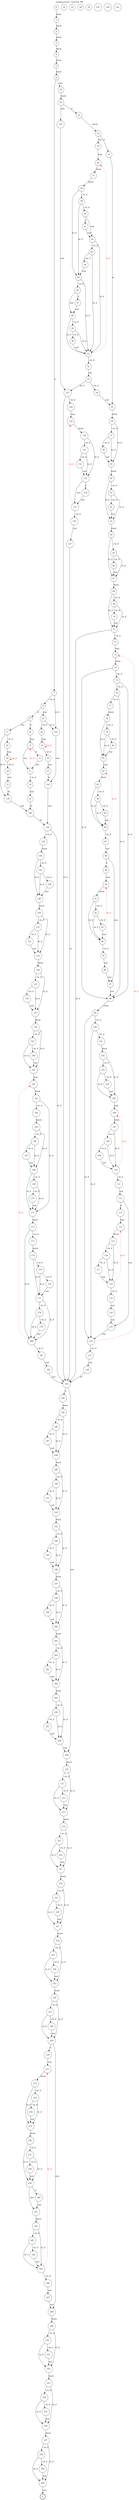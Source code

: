 digraph finite_state_machine {
    label = "mozjpeg.wasm - function 189"
    labelloc =  t
    labelfontsize = 16
    labelfontcolor = black
    labelfontname = "Helvetica"
    node [shape = doublecircle]; E ;
node [shape=circle, fontcolor=black, style="", label="0"]0
node [shape=circle, fontcolor=black, style="", label="1"]1
node [shape=circle, fontcolor=black, style="", label="2"]2
node [shape=circle, fontcolor=black, style="", label="3"]3
node [shape=circle, fontcolor=black, style="", label="4"]4
node [shape=circle, fontcolor=black, style="", label="5"]5
node [shape=circle, fontcolor=black, style="", label="6"]6
node [shape=circle, fontcolor=black, style="", label="7"]7
node [shape=circle, fontcolor=black, style="", label="8"]8
node [shape=circle, fontcolor=black, style="", label="9"]9
node [shape=circle, fontcolor=black, style="", label="10"]10
node [shape=circle, fontcolor=black, style="", label="11"]11
node [shape=circle, fontcolor=black, style="", label="12"]12
node [shape=circle, fontcolor=black, style="", label="13"]13
node [shape=circle, fontcolor=black, style="", label="14"]14
node [shape=circle, fontcolor=black, style="", label="15"]15
node [shape=circle, fontcolor=black, style="", label="16"]16
node [shape=circle, fontcolor=black, style="", label="17"]17
node [shape=circle, fontcolor=black, style="", label="18"]18
node [shape=circle, fontcolor=black, style="", label="19"]19
node [shape=circle, fontcolor=black, style="", label="20"]20
node [shape=circle, fontcolor=black, style="", label="21"]21
node [shape=circle, fontcolor=black, style="", label="22"]22
node [shape=circle, fontcolor=black, style="", label="23"]23
node [shape=circle, fontcolor=black, style="", label="24"]24
node [shape=circle, fontcolor=black, style="", label="25"]25
node [shape=circle, fontcolor=black, style="", label="26"]26
node [shape=circle, fontcolor=black, style="", label="27"]27
node [shape=circle, fontcolor=black, style="", label="28"]28
node [shape=circle, fontcolor=black, style="", label="29"]29
node [shape=circle, fontcolor=black, style="", label="30"]30
node [shape=circle, fontcolor=black, style="", label="31"]31
node [shape=circle, fontcolor=black, style="", label="32"]32
node [shape=circle, fontcolor=black, style="", label="33"]33
node [shape=circle, fontcolor=black, style="", label="34"]34
node [shape=circle, fontcolor=black, style="", label="35"]35
node [shape=circle, fontcolor=black, style="", label="36"]36
node [shape=circle, fontcolor=black, style="", label="37"]37
node [shape=circle, fontcolor=black, style="", label="38"]38
node [shape=circle, fontcolor=black, style="", label="39"]39
node [shape=circle, fontcolor=black, style="", label="40"]40
node [shape=circle, fontcolor=black, style="", label="41"]41
node [shape=circle, fontcolor=black, style="", label="42"]42
node [shape=circle, fontcolor=black, style="", label="43"]43
node [shape=circle, fontcolor=black, style="", label="44"]44
node [shape=circle, fontcolor=black, style="", label="45"]45
node [shape=circle, fontcolor=black, style="", label="46"]46
node [shape=circle, fontcolor=black, style="", label="47"]47
node [shape=circle, fontcolor=black, style="", label="48"]48
node [shape=circle, fontcolor=black, style="", label="49"]49
node [shape=circle, fontcolor=black, style="", label="50"]50
node [shape=circle, fontcolor=black, style="", label="51"]51
node [shape=circle, fontcolor=black, style="", label="52"]52
node [shape=circle, fontcolor=black, style="", label="53"]53
node [shape=circle, fontcolor=black, style="", label="54"]54
node [shape=circle, fontcolor=black, style="", label="55"]55
node [shape=circle, fontcolor=black, style="", label="56"]56
node [shape=circle, fontcolor=black, style="", label="57"]57
node [shape=circle, fontcolor=black, style="", label="58"]58
node [shape=circle, fontcolor=black, style="", label="59"]59
node [shape=circle, fontcolor=black, style="", label="60"]60
node [shape=circle, fontcolor=black, style="", label="61"]61
node [shape=circle, fontcolor=black, style="", label="62"]62
node [shape=circle, fontcolor=black, style="", label="63"]63
node [shape=circle, fontcolor=black, style="", label="64"]64
node [shape=circle, fontcolor=black, style="", label="65"]65
node [shape=circle, fontcolor=black, style="", label="66"]66
node [shape=circle, fontcolor=black, style="", label="67"]67
node [shape=circle, fontcolor=black, style="", label="68"]68
node [shape=circle, fontcolor=black, style="", label="69"]69
node [shape=circle, fontcolor=black, style="", label="70"]70
node [shape=circle, fontcolor=black, style="", label="71"]71
node [shape=circle, fontcolor=black, style="", label="72"]72
node [shape=circle, fontcolor=black, style="", label="73"]73
node [shape=circle, fontcolor=black, style="", label="74"]74
node [shape=circle, fontcolor=black, style="", label="75"]75
node [shape=circle, fontcolor=black, style="", label="76"]76
node [shape=circle, fontcolor=black, style="", label="77"]77
node [shape=circle, fontcolor=black, style="", label="78"]78
node [shape=circle, fontcolor=black, style="", label="79"]79
node [shape=circle, fontcolor=black, style="", label="80"]80
node [shape=circle, fontcolor=black, style="", label="81"]81
node [shape=circle, fontcolor=black, style="", label="82"]82
node [shape=circle, fontcolor=black, style="", label="83"]83
node [shape=circle, fontcolor=black, style="", label="84"]84
node [shape=circle, fontcolor=black, style="", label="85"]85
node [shape=circle, fontcolor=black, style="", label="86"]86
node [shape=circle, fontcolor=black, style="", label="87"]87
node [shape=circle, fontcolor=black, style="", label="88"]88
node [shape=circle, fontcolor=black, style="", label="89"]89
node [shape=circle, fontcolor=black, style="", label="90"]90
node [shape=circle, fontcolor=black, style="", label="91"]91
node [shape=circle, fontcolor=black, style="", label="92"]92
node [shape=circle, fontcolor=black, style="", label="93"]93
node [shape=circle, fontcolor=black, style="", label="94"]94
node [shape=circle, fontcolor=black, style="", label="95"]95
node [shape=circle, fontcolor=black, style="", label="96"]96
node [shape=circle, fontcolor=black, style="", label="97"]97
node [shape=circle, fontcolor=black, style="", label="98"]98
node [shape=circle, fontcolor=black, style="", label="99"]99
node [shape=circle, fontcolor=black, style="", label="100"]100
node [shape=circle, fontcolor=black, style="", label="101"]101
node [shape=circle, fontcolor=black, style="", label="102"]102
node [shape=circle, fontcolor=black, style="", label="103"]103
node [shape=circle, fontcolor=black, style="", label="104"]104
node [shape=circle, fontcolor=black, style="", label="105"]105
node [shape=circle, fontcolor=black, style="", label="106"]106
node [shape=circle, fontcolor=black, style="", label="107"]107
node [shape=circle, fontcolor=black, style="", label="108"]108
node [shape=circle, fontcolor=black, style="", label="109"]109
node [shape=circle, fontcolor=black, style="", label="110"]110
node [shape=circle, fontcolor=black, style="", label="111"]111
node [shape=circle, fontcolor=black, style="", label="112"]112
node [shape=circle, fontcolor=black, style="", label="113"]113
node [shape=circle, fontcolor=black, style="", label="114"]114
node [shape=circle, fontcolor=black, style="", label="115"]115
node [shape=circle, fontcolor=black, style="", label="116"]116
node [shape=circle, fontcolor=black, style="", label="117"]117
node [shape=circle, fontcolor=black, style="", label="118"]118
node [shape=circle, fontcolor=black, style="", label="119"]119
node [shape=circle, fontcolor=black, style="", label="120"]120
node [shape=circle, fontcolor=black, style="", label="121"]121
node [shape=circle, fontcolor=black, style="", label="122"]122
node [shape=circle, fontcolor=black, style="", label="123"]123
node [shape=circle, fontcolor=black, style="", label="124"]124
node [shape=circle, fontcolor=black, style="", label="125"]125
node [shape=circle, fontcolor=black, style="", label="126"]126
node [shape=circle, fontcolor=black, style="", label="127"]127
node [shape=circle, fontcolor=black, style="", label="128"]128
node [shape=circle, fontcolor=black, style="", label="129"]129
node [shape=circle, fontcolor=black, style="", label="130"]130
node [shape=circle, fontcolor=black, style="", label="131"]131
node [shape=circle, fontcolor=black, style="", label="132"]132
node [shape=circle, fontcolor=black, style="", label="133"]133
node [shape=circle, fontcolor=black, style="", label="134"]134
node [shape=circle, fontcolor=black, style="", label="135"]135
node [shape=circle, fontcolor=black, style="", label="136"]136
node [shape=circle, fontcolor=black, style="", label="137"]137
node [shape=circle, fontcolor=black, style="", label="138"]138
node [shape=circle, fontcolor=black, style="", label="139"]139
node [shape=circle, fontcolor=black, style="", label="140"]140
node [shape=circle, fontcolor=black, style="", label="141"]141
node [shape=circle, fontcolor=black, style="", label="142"]142
node [shape=circle, fontcolor=black, style="", label="143"]143
node [shape=circle, fontcolor=black, style="", label="144"]144
node [shape=circle, fontcolor=black, style="", label="145"]145
node [shape=circle, fontcolor=black, style="", label="146"]146
node [shape=circle, fontcolor=black, style="", label="147"]147
node [shape=circle, fontcolor=black, style="", label="148"]148
node [shape=circle, fontcolor=black, style="", label="149"]149
node [shape=circle, fontcolor=black, style="", label="150"]150
node [shape=circle, fontcolor=black, style="", label="151"]151
node [shape=circle, fontcolor=black, style="", label="152"]152
node [shape=circle, fontcolor=black, style="", label="153"]153
node [shape=circle, fontcolor=black, style="", label="154"]154
node [shape=circle, fontcolor=black, style="", label="155"]155
node [shape=circle, fontcolor=black, style="", label="156"]156
node [shape=circle, fontcolor=black, style="", label="157"]157
node [shape=circle, fontcolor=black, style="", label="158"]158
node [shape=circle, fontcolor=black, style="", label="159"]159
node [shape=circle, fontcolor=black, style="", label="160"]160
node [shape=circle, fontcolor=black, style="", label="161"]161
node [shape=circle, fontcolor=black, style="", label="162"]162
node [shape=circle, fontcolor=black, style="", label="163"]163
node [shape=circle, fontcolor=black, style="", label="164"]164
node [shape=circle, fontcolor=black, style="", label="165"]165
node [shape=circle, fontcolor=black, style="", label="166"]166
node [shape=circle, fontcolor=black, style="", label="167"]167
node [shape=circle, fontcolor=black, style="", label="168"]168
node [shape=circle, fontcolor=black, style="", label="169"]169
node [shape=circle, fontcolor=black, style="", label="170"]170
node [shape=circle, fontcolor=black, style="", label="171"]171
node [shape=circle, fontcolor=black, style="", label="172"]172
node [shape=circle, fontcolor=black, style="", label="173"]173
node [shape=circle, fontcolor=black, style="", label="174"]174
node [shape=circle, fontcolor=black, style="", label="175"]175
node [shape=circle, fontcolor=black, style="", label="176"]176
node [shape=circle, fontcolor=black, style="", label="177"]177
node [shape=circle, fontcolor=black, style="", label="178"]178
node [shape=circle, fontcolor=black, style="", label="179"]179
node [shape=circle, fontcolor=black, style="", label="180"]180
node [shape=circle, fontcolor=black, style="", label="181"]181
node [shape=circle, fontcolor=black, style="", label="182"]182
node [shape=circle, fontcolor=black, style="", label="183"]183
node [shape=circle, fontcolor=black, style="", label="184"]184
node [shape=circle, fontcolor=black, style="", label="185"]185
node [shape=circle, fontcolor=black, style="", label="186"]186
node [shape=circle, fontcolor=black, style="", label="187"]187
node [shape=circle, fontcolor=black, style="", label="188"]188
node [shape=circle, fontcolor=black, style="", label="189"]189
node [shape=circle, fontcolor=black, style="", label="190"]190
node [shape=circle, fontcolor=black, style="", label="191"]191
node [shape=circle, fontcolor=black, style="", label="192"]192
node [shape=circle, fontcolor=black, style="", label="193"]193
node [shape=circle, fontcolor=black, style="", label="194"]194
node [shape=circle, fontcolor=black, style="", label="195"]195
node [shape=circle, fontcolor=black, style="", label="196"]196
node [shape=circle, fontcolor=black, style="", label="197"]197
node [shape=circle, fontcolor=black, style="", label="198"]198
node [shape=circle, fontcolor=black, style="", label="199"]199
node [shape=circle, fontcolor=black, style="", label="200"]200
node [shape=circle, fontcolor=black, style="", label="201"]201
node [shape=circle, fontcolor=black, style="", label="202"]202
node [shape=circle, fontcolor=black, style="", label="203"]203
node [shape=circle, fontcolor=black, style="", label="204"]204
node [shape=circle, fontcolor=black, style="", label="205"]205
node [shape=circle, fontcolor=black, style="", label="206"]206
node [shape=circle, fontcolor=black, style="", label="207"]207
node [shape=circle, fontcolor=black, style="", label="208"]208
node [shape=circle, fontcolor=black, style="", label="209"]209
node [shape=circle, fontcolor=black, style="", label="210"]210
node [shape=circle, fontcolor=black, style="", label="211"]211
node [shape=circle, fontcolor=black, style="", label="212"]212
node [shape=circle, fontcolor=black, style="", label="213"]213
node [shape=circle, fontcolor=black, style="", label="214"]214
node [shape=circle, fontcolor=black, style="", label="215"]215
node [shape=circle, fontcolor=black, style="", label="216"]216
node [shape=circle, fontcolor=black, style="", label="217"]217
node [shape=circle, fontcolor=black, style="", label="218"]218
node [shape=circle, fontcolor=black, style="", label="219"]219
node [shape=circle, fontcolor=black, style="", label="220"]220
node [shape=circle, fontcolor=black, style="", label="221"]221
node [shape=circle, fontcolor=black, style="", label="222"]222
node [shape=circle, fontcolor=black, style="", label="223"]223
node [shape=circle, fontcolor=black, style="", label="224"]224
node [shape=circle, fontcolor=black, style="", label="225"]225
node [shape=circle, fontcolor=black, style="", label="226"]226
node [shape=circle, fontcolor=black, style="", label="227"]227
node [shape=circle, fontcolor=black, style="", label="228"]228
node [shape=circle, fontcolor=black, style="", label="229"]229
node [shape=circle, fontcolor=black, style="", label="230"]230
node [shape=circle, fontcolor=black, style="", label="231"]231
node [shape=circle, fontcolor=black, style="", label="232"]232
node [shape=circle, fontcolor=black, style="", label="233"]233
node [shape=circle, fontcolor=black, style="", label="234"]234
node [shape=circle, fontcolor=black, style="", label="235"]235
node [shape=circle, fontcolor=black, style="", label="236"]236
node [shape=circle, fontcolor=black, style="", label="237"]237
node [shape=circle, fontcolor=black, style="", label="238"]238
node [shape=circle, fontcolor=black, style="", label="239"]239
node [shape=circle, fontcolor=black, style="", label="240"]240
node [shape=circle, fontcolor=black, style="", label="241"]241
node [shape=circle, fontcolor=black, style="", label="242"]242
node [shape=circle, fontcolor=black, style="", label="243"]243
node [shape=circle, fontcolor=black, style="", label="244"]244
node [shape=circle, fontcolor=black, style="", label="245"]245
node [shape=circle, fontcolor=black, style="", label="246"]246
node [shape=circle, fontcolor=black, style="", label="247"]247
node [shape=circle, fontcolor=black, style="", label="248"]248
node [shape=circle, fontcolor=black, style="", label="249"]249
node [shape=circle, fontcolor=black, style="", label="250"]250
node [shape=circle, fontcolor=black, style="", label="251"]251
node [shape=circle, fontcolor=black, style="", label="252"]252
node [shape=circle, fontcolor=black, style="", label="253"]253
node [shape=circle, fontcolor=black, style="", label="254"]254
node [shape=circle, fontcolor=black, style="", label="255"]255
node [shape=circle, fontcolor=black, style="", label="256"]256
node [shape=circle, fontcolor=black, style="", label="257"]257
node [shape=circle, fontcolor=black, style="", label="258"]258
node [shape=circle, fontcolor=black, style="", label="259"]259
node [shape=circle, fontcolor=black, style="", label="260"]260
node [shape=circle, fontcolor=black, style="", label="E"]E
    0 -> 1[label="block"];
    1 -> 2[label="block"];
    2 -> 3[label="block"];
    3 -> 4[label="block"];
    4 -> 5[label="block"];
    5 -> 6[label="block"];
    6 -> 7[label="if"];
    6 -> 29[label="else"];
    7 -> 8[label="~br_if"];
    7 -> 142[label="br_if"];
    8 -> 9[label="if"];
    8 -> 23[label="else"];
    9 -> 10[label="if"];
    9 -> 17[label="else"];
    10 -> 11[label="loop"];
    11 -> 12[label="if"];
    11 -> 13[label="else"];
    12 -> 13[label="end"];
    13 -> 14[label="~br_if"];
    13 -> 11[style="dashed" color="red" fontcolor="red" label="br_if"];
    14 -> 15[label="end"];
    15 -> 140[label="br"];
    17 -> 18[label="~br_if"];
    17 -> 139[label="br_if"];
    18 -> 19[label="loop"];
    19 -> 20[label="~br_if"];
    19 -> 19[style="dashed" color="red" fontcolor="red" label="br_if"];
    20 -> 21[label="end"];
    21 -> 139[label="br"];
    23 -> 24[label="~br_if"];
    23 -> 142[label="br_if"];
    24 -> 25[label="loop"];
    25 -> 26[label="~br_if"];
    25 -> 25[style="dashed" color="red" fontcolor="red" label="br_if"];
    26 -> 27[label="end"];
    27 -> 143[label="br"];
    29 -> 30[label="block"];
    30 -> 31[label="if"];
    30 -> 126[label="else"];
    31 -> 32[label="block"];
    32 -> 33[label="if"];
    32 -> 35[label="else"];
    33 -> 55[label="br"];
    35 -> 36[label="loop"];
    36 -> 37[label="block"];
    37 -> 38[label="block"];
    38 -> 39[label="~br_if"];
    38 -> 45[label="br_if"];
    39 -> 40[label="~br_if"];
    39 -> 45[label="br_if"];
    40 -> 41[label="if"];
    40 -> 42[label="else"];
    41 -> 42[label="end"];
    42 -> 43[label="~br_if"];
    42 -> 51[label="br_if"];
    43 -> 44[label="~br_if"];
    43 -> 51[label="br_if"];
    44 -> 45[label="end"];
    45 -> 46[label="~br_if"];
    45 -> 51[label="br_if"];
    46 -> 47[label="if"];
    46 -> 48[label="else"];
    47 -> 48[label="end"];
    48 -> 49[label="~br_if"];
    48 -> 51[label="br_if"];
    49 -> 50[label="~br_if"];
    49 -> 51[label="br_if"];
    50 -> 51[label="end"];
    51 -> 52[label="~br_if"];
    51 -> 36[style="dashed" color="red" fontcolor="red" label="br_if"];
    52 -> 53[label="end"];
    53 -> 54[label="~br_if"];
    53 -> 127[label="br_if"];
    54 -> 55[label="end"];
    55 -> 56[label="block"];
    56 -> 57[label="~br_if"];
    56 -> 59[label="br_if"];
    57 -> 58[label="~br_if"];
    57 -> 59[label="br_if"];
    58 -> 59[label="end"];
    59 -> 60[label="block"];
    60 -> 61[label="~br_if"];
    60 -> 63[label="br_if"];
    61 -> 62[label="~br_if"];
    61 -> 63[label="br_if"];
    62 -> 63[label="end"];
    63 -> 64[label="block"];
    64 -> 65[label="~br_if"];
    64 -> 67[label="br_if"];
    65 -> 66[label="~br_if"];
    65 -> 67[label="br_if"];
    66 -> 67[label="end"];
    67 -> 68[label="block"];
    68 -> 69[label="~br_if"];
    68 -> 71[label="br_if"];
    69 -> 70[label="~br_if"];
    69 -> 71[label="br_if"];
    70 -> 71[label="end"];
    71 -> 72[label="~br_if"];
    71 -> 183[label="br_if"];
    72 -> 73[label="loop"];
    73 -> 74[label="block"];
    74 -> 75[label="~br_if"];
    74 -> 98[label="br_if"];
    75 -> 76[label="~br_if"];
    75 -> 98[label="br_if"];
    76 -> 77[label="~br_if"];
    76 -> 98[label="br_if"];
    77 -> 78[label="block"];
    78 -> 79[label="~br_if"];
    78 -> 81[label="br_if"];
    79 -> 80[label="~br_if"];
    79 -> 81[label="br_if"];
    80 -> 81[label="end"];
    81 -> 82[label="loop"];
    82 -> 83[label="block"];
    83 -> 84[label="~br_if"];
    83 -> 86[label="br_if"];
    84 -> 85[label="~br_if"];
    84 -> 86[label="br_if"];
    85 -> 86[label="end"];
    86 -> 87[label="~br_if"];
    86 -> 82[style="dashed" color="red" fontcolor="red" label="br_if"];
    87 -> 88[label="end"];
    88 -> 89[label="if"];
    88 -> 97[label="else"];
    89 -> 90[label="loop"];
    90 -> 91[label="block"];
    91 -> 92[label="~br_if"];
    91 -> 94[label="br_if"];
    92 -> 93[label="~br_if"];
    92 -> 94[label="br_if"];
    93 -> 94[label="end"];
    94 -> 95[label="~br_if"];
    94 -> 90[style="dashed" color="red" fontcolor="red" label="br_if"];
    95 -> 96[label="end"];
    96 -> 97[label="end"];
    97 -> 98[label="end"];
    98 -> 99[label="block"];
    99 -> 100[label="~br_if"];
    99 -> 122[label="br_if"];
    100 -> 101[label="~br_if"];
    100 -> 122[label="br_if"];
    101 -> 102[label="block"];
    102 -> 103[label="~br_if"];
    102 -> 105[label="br_if"];
    103 -> 104[label="~br_if"];
    103 -> 105[label="br_if"];
    104 -> 105[label="end"];
    105 -> 106[label="loop"];
    106 -> 107[label="block"];
    107 -> 108[label="~br_if"];
    107 -> 110[label="br_if"];
    108 -> 109[label="~br_if"];
    108 -> 110[label="br_if"];
    109 -> 110[label="end"];
    110 -> 111[label="~br_if"];
    110 -> 106[style="dashed" color="red" fontcolor="red" label="br_if"];
    111 -> 112[label="end"];
    112 -> 113[label="if"];
    112 -> 121[label="else"];
    113 -> 114[label="loop"];
    114 -> 115[label="block"];
    115 -> 116[label="~br_if"];
    115 -> 118[label="br_if"];
    116 -> 117[label="~br_if"];
    116 -> 118[label="br_if"];
    117 -> 118[label="end"];
    118 -> 119[label="~br_if"];
    118 -> 114[style="dashed" color="red" fontcolor="red" label="br_if"];
    119 -> 120[label="end"];
    120 -> 121[label="end"];
    121 -> 122[label="end"];
    122 -> 123[label="~br_if"];
    122 -> 73[style="dashed" color="red" fontcolor="red" label="br_if"];
    123 -> 124[label="end"];
    124 -> 183[label="br"];
    126 -> 127[label="end"];
    127 -> 128[label="~br_if"];
    127 -> 183[label="br_if"];
    128 -> 129[label="loop"];
    129 -> 130[label="block"];
    130 -> 131[label="~br_if"];
    130 -> 133[label="br_if"];
    131 -> 132[label="~br_if"];
    131 -> 133[label="br_if"];
    132 -> 133[label="end"];
    133 -> 134[label="if"];
    133 -> 135[label="else"];
    134 -> 135[label="end"];
    135 -> 136[label="~br_if"];
    135 -> 129[style="dashed" color="red" fontcolor="red" label="br_if"];
    136 -> 137[label="end"];
    137 -> 183[label="br"];
    139 -> 140[label="end"];
    140 -> 144[label="br"];
    142 -> 143[label="end"];
    143 -> 144[label="end"];
    144 -> 145[label="~br_if"];
    144 -> 183[label="br_if"];
    145 -> 146[label="block"];
    146 -> 147[label="~br_if"];
    146 -> 149[label="br_if"];
    147 -> 148[label="~br_if"];
    147 -> 149[label="br_if"];
    148 -> 149[label="end"];
    149 -> 150[label="block"];
    150 -> 151[label="~br_if"];
    150 -> 153[label="br_if"];
    151 -> 152[label="~br_if"];
    151 -> 153[label="br_if"];
    152 -> 153[label="end"];
    153 -> 154[label="block"];
    154 -> 155[label="~br_if"];
    154 -> 157[label="br_if"];
    155 -> 156[label="~br_if"];
    155 -> 157[label="br_if"];
    156 -> 157[label="end"];
    157 -> 158[label="block"];
    158 -> 159[label="~br_if"];
    158 -> 161[label="br_if"];
    159 -> 160[label="~br_if"];
    159 -> 161[label="br_if"];
    160 -> 161[label="end"];
    161 -> 162[label="loop"];
    162 -> 163[label="block"];
    163 -> 164[label="~br_if"];
    163 -> 171[label="br_if"];
    164 -> 165[label="block"];
    165 -> 166[label="~br_if"];
    165 -> 168[label="br_if"];
    166 -> 167[label="~br_if"];
    166 -> 168[label="br_if"];
    167 -> 168[label="end"];
    168 -> 169[label="~br_if"];
    168 -> 171[label="br_if"];
    169 -> 170[label="~br_if"];
    169 -> 171[label="br_if"];
    170 -> 171[label="end"];
    171 -> 172[label="block"];
    172 -> 173[label="~br_if"];
    172 -> 180[label="br_if"];
    173 -> 174[label="block"];
    174 -> 175[label="~br_if"];
    174 -> 177[label="br_if"];
    175 -> 176[label="~br_if"];
    175 -> 177[label="br_if"];
    176 -> 177[label="end"];
    177 -> 178[label="~br_if"];
    177 -> 180[label="br_if"];
    178 -> 179[label="~br_if"];
    178 -> 180[label="br_if"];
    179 -> 180[label="end"];
    180 -> 181[label="~br_if"];
    180 -> 162[style="dashed" color="red" fontcolor="red" label="br_if"];
    181 -> 182[label="end"];
    182 -> 183[label="end"];
    183 -> 184[label="if"];
    183 -> 209[label="else"];
    184 -> 185[label="block"];
    185 -> 186[label="~br_if"];
    185 -> 188[label="br_if"];
    186 -> 187[label="~br_if"];
    186 -> 188[label="br_if"];
    187 -> 188[label="end"];
    188 -> 189[label="block"];
    189 -> 190[label="~br_if"];
    189 -> 192[label="br_if"];
    190 -> 191[label="~br_if"];
    190 -> 192[label="br_if"];
    191 -> 192[label="end"];
    192 -> 193[label="block"];
    193 -> 194[label="~br_if"];
    193 -> 196[label="br_if"];
    194 -> 195[label="~br_if"];
    194 -> 196[label="br_if"];
    195 -> 196[label="end"];
    196 -> 197[label="block"];
    197 -> 198[label="~br_if"];
    197 -> 200[label="br_if"];
    198 -> 199[label="~br_if"];
    198 -> 200[label="br_if"];
    199 -> 200[label="end"];
    200 -> 201[label="block"];
    201 -> 202[label="~br_if"];
    201 -> 204[label="br_if"];
    202 -> 203[label="~br_if"];
    202 -> 204[label="br_if"];
    203 -> 204[label="end"];
    204 -> 205[label="block"];
    205 -> 206[label="~br_if"];
    205 -> 208[label="br_if"];
    206 -> 207[label="~br_if"];
    206 -> 208[label="br_if"];
    207 -> 208[label="end"];
    208 -> 209[label="end"];
    209 -> 210[label="block"];
    210 -> 211[label="~br_if"];
    210 -> 213[label="br_if"];
    211 -> 212[label="~br_if"];
    211 -> 213[label="br_if"];
    212 -> 213[label="end"];
    213 -> 214[label="block"];
    214 -> 215[label="~br_if"];
    214 -> 217[label="br_if"];
    215 -> 216[label="~br_if"];
    215 -> 217[label="br_if"];
    216 -> 217[label="end"];
    217 -> 218[label="block"];
    218 -> 219[label="~br_if"];
    218 -> 221[label="br_if"];
    219 -> 220[label="~br_if"];
    219 -> 221[label="br_if"];
    220 -> 221[label="end"];
    221 -> 222[label="block"];
    222 -> 223[label="~br_if"];
    222 -> 225[label="br_if"];
    223 -> 224[label="~br_if"];
    223 -> 225[label="br_if"];
    224 -> 225[label="end"];
    225 -> 226[label="block"];
    226 -> 227[label="~br_if"];
    226 -> 229[label="br_if"];
    227 -> 228[label="~br_if"];
    227 -> 229[label="br_if"];
    228 -> 229[label="end"];
    229 -> 230[label="if"];
    229 -> 248[label="else"];
    230 -> 231[label="loop"];
    231 -> 232[label="block"];
    232 -> 233[label="~br_if"];
    232 -> 235[label="br_if"];
    233 -> 234[label="~br_if"];
    233 -> 235[label="br_if"];
    234 -> 235[label="end"];
    235 -> 236[label="block"];
    236 -> 237[label="~br_if"];
    236 -> 239[label="br_if"];
    237 -> 238[label="~br_if"];
    237 -> 239[label="br_if"];
    238 -> 239[label="end"];
    239 -> 240[label="if"];
    239 -> 241[label="else"];
    240 -> 241[label="end"];
    241 -> 242[label="block"];
    242 -> 243[label="~br_if"];
    242 -> 245[label="br_if"];
    243 -> 244[label="~br_if"];
    243 -> 245[label="br_if"];
    244 -> 245[label="end"];
    245 -> 246[label="~br_if"];
    245 -> 231[style="dashed" color="red" fontcolor="red" label="br_if"];
    246 -> 247[label="end"];
    247 -> 248[label="end"];
    248 -> 249[label="block"];
    249 -> 250[label="~br_if"];
    249 -> 252[label="br_if"];
    250 -> 251[label="~br_if"];
    250 -> 252[label="br_if"];
    251 -> 252[label="end"];
    252 -> 253[label="block"];
    253 -> 254[label="~br_if"];
    253 -> 256[label="br_if"];
    254 -> 255[label="~br_if"];
    254 -> 256[label="br_if"];
    255 -> 256[label="end"];
    256 -> 257[label="block"];
    257 -> 258[label="~br_if"];
    257 -> 260[label="br_if"];
    258 -> 259[label="~br_if"];
    258 -> 260[label="br_if"];
    259 -> 260[label="end"];
    260 -> E[label="end"];
}
